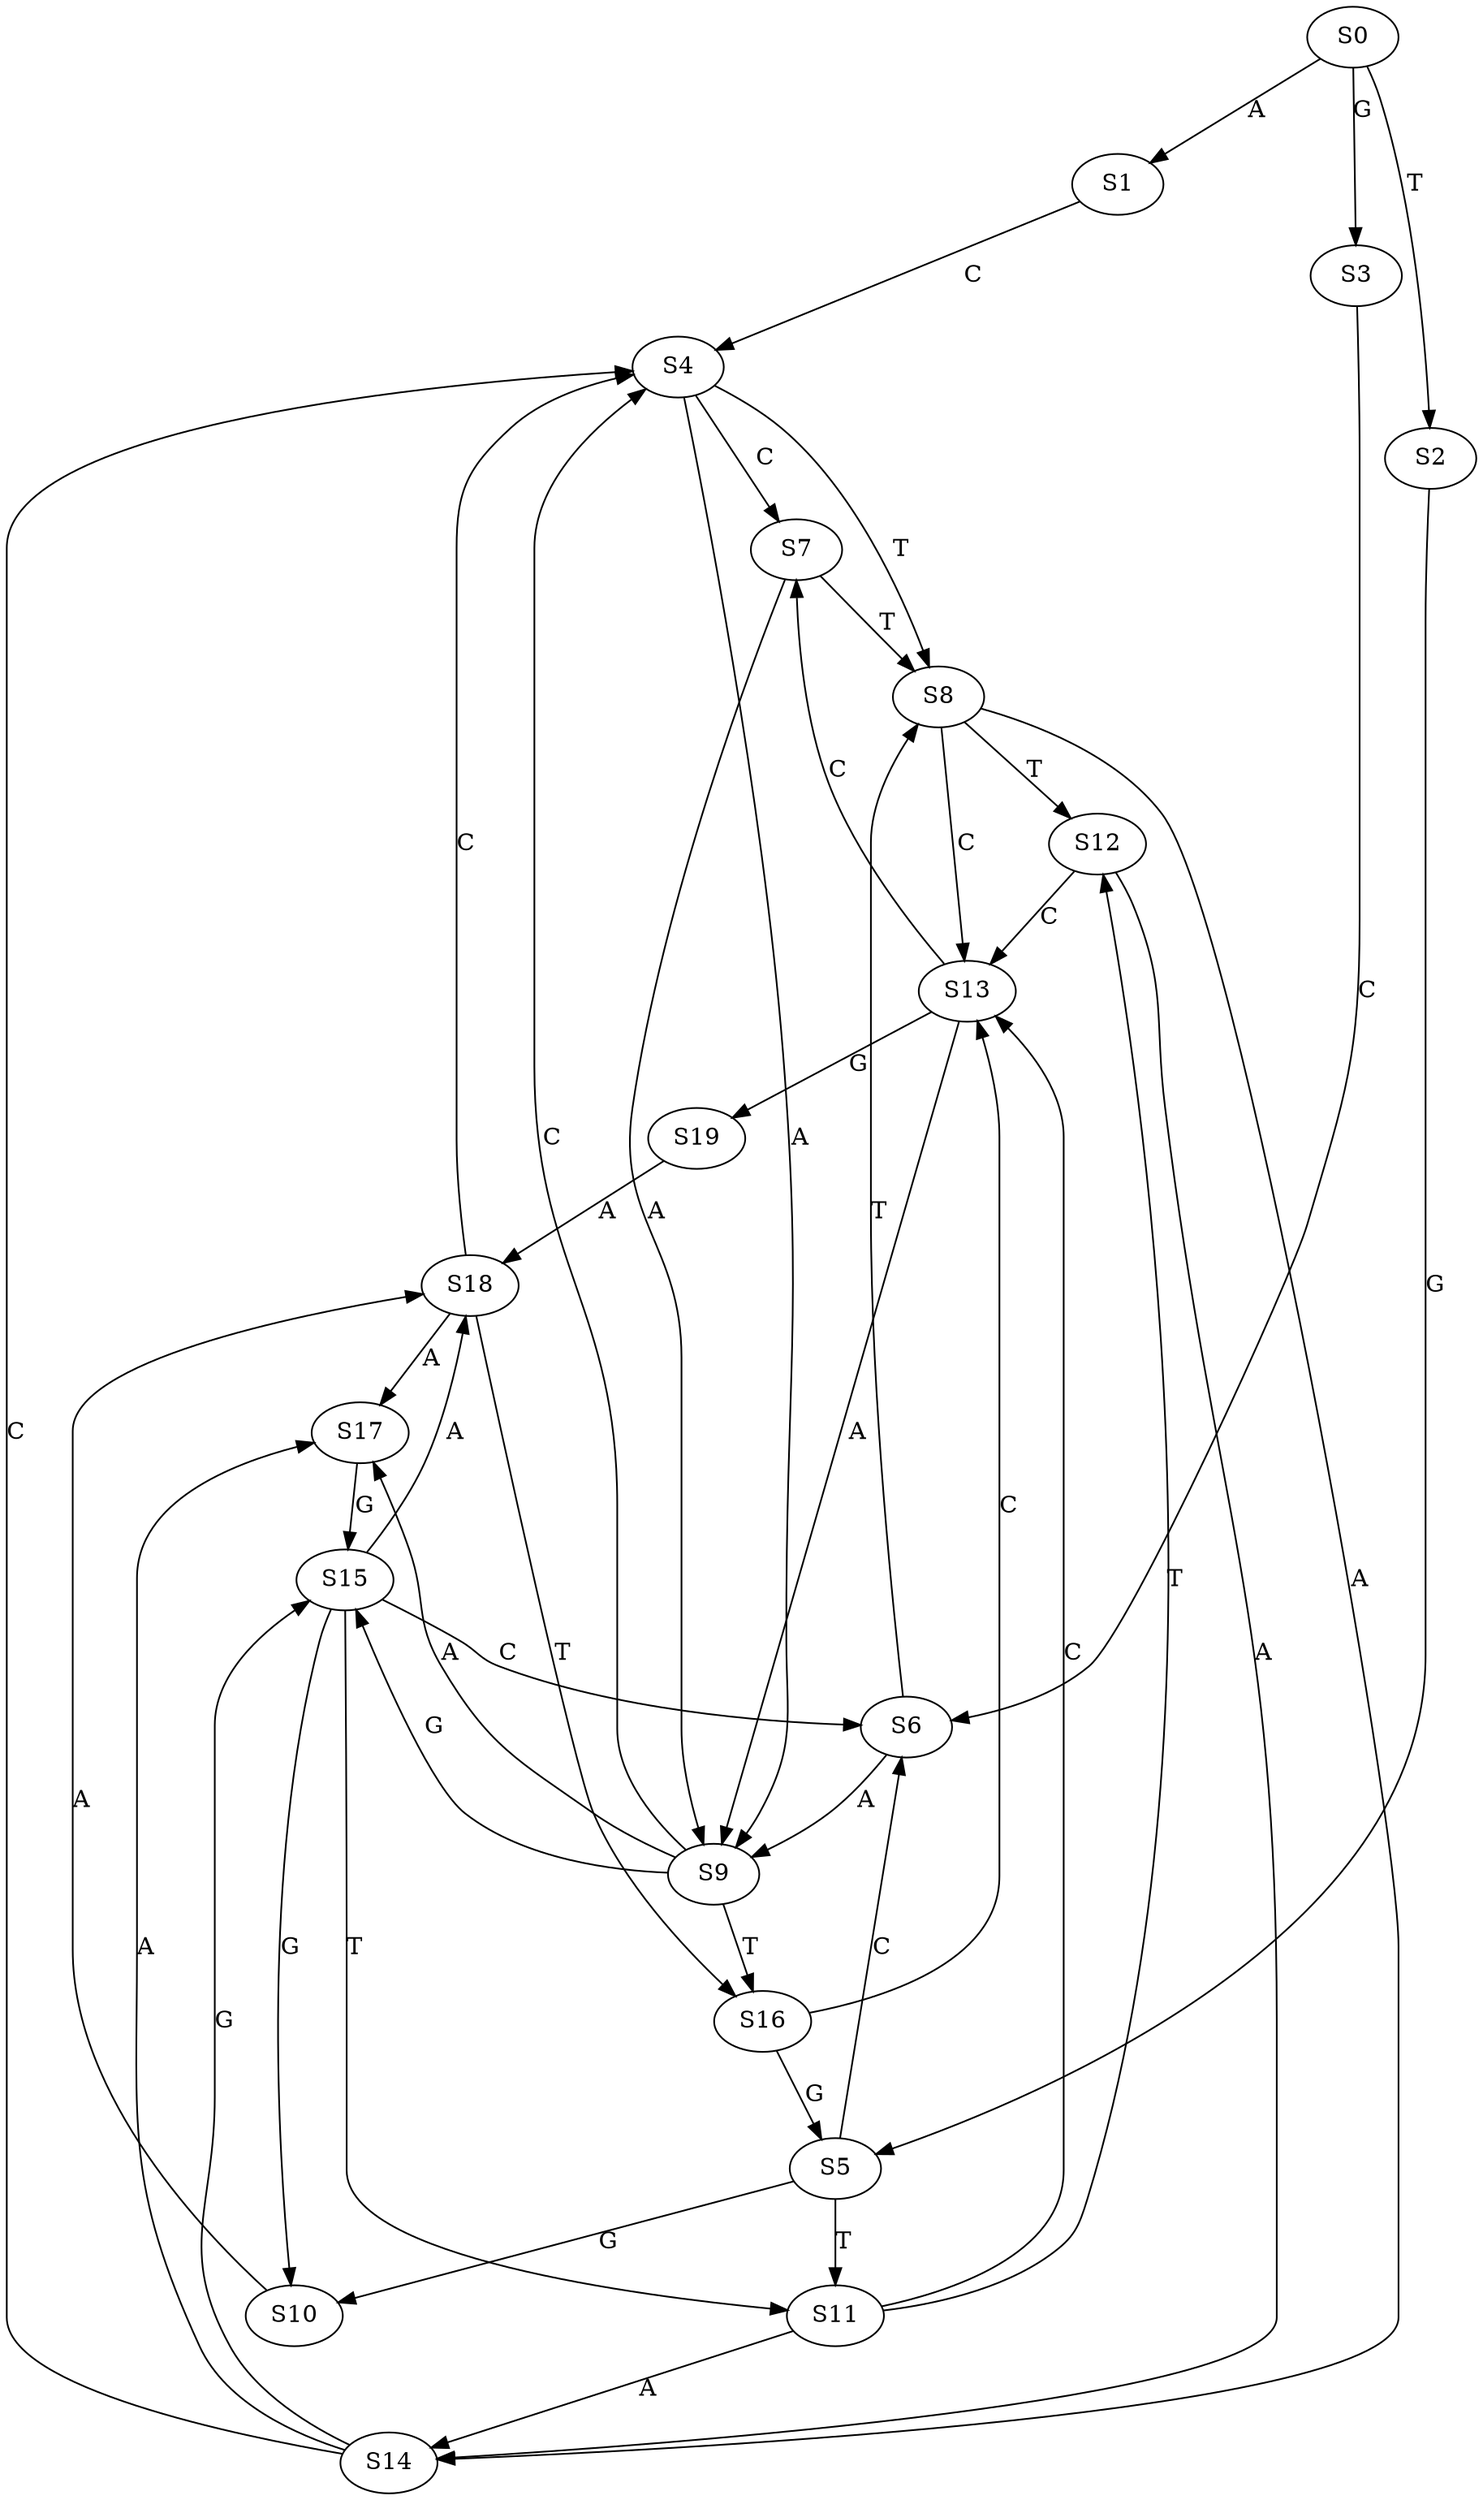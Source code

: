 strict digraph  {
	S0 -> S1 [ label = A ];
	S0 -> S2 [ label = T ];
	S0 -> S3 [ label = G ];
	S1 -> S4 [ label = C ];
	S2 -> S5 [ label = G ];
	S3 -> S6 [ label = C ];
	S4 -> S7 [ label = C ];
	S4 -> S8 [ label = T ];
	S4 -> S9 [ label = A ];
	S5 -> S6 [ label = C ];
	S5 -> S10 [ label = G ];
	S5 -> S11 [ label = T ];
	S6 -> S9 [ label = A ];
	S6 -> S8 [ label = T ];
	S7 -> S9 [ label = A ];
	S7 -> S8 [ label = T ];
	S8 -> S12 [ label = T ];
	S8 -> S13 [ label = C ];
	S8 -> S14 [ label = A ];
	S9 -> S15 [ label = G ];
	S9 -> S16 [ label = T ];
	S9 -> S17 [ label = A ];
	S9 -> S4 [ label = C ];
	S10 -> S18 [ label = A ];
	S11 -> S13 [ label = C ];
	S11 -> S12 [ label = T ];
	S11 -> S14 [ label = A ];
	S12 -> S14 [ label = A ];
	S12 -> S13 [ label = C ];
	S13 -> S9 [ label = A ];
	S13 -> S7 [ label = C ];
	S13 -> S19 [ label = G ];
	S14 -> S15 [ label = G ];
	S14 -> S4 [ label = C ];
	S14 -> S17 [ label = A ];
	S15 -> S11 [ label = T ];
	S15 -> S6 [ label = C ];
	S15 -> S18 [ label = A ];
	S15 -> S10 [ label = G ];
	S16 -> S5 [ label = G ];
	S16 -> S13 [ label = C ];
	S17 -> S15 [ label = G ];
	S18 -> S16 [ label = T ];
	S18 -> S17 [ label = A ];
	S18 -> S4 [ label = C ];
	S19 -> S18 [ label = A ];
}
